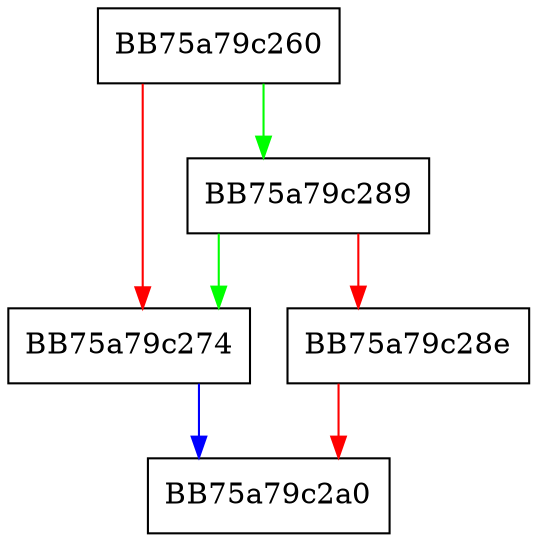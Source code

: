 digraph fgetpos {
  node [shape="box"];
  graph [splines=ortho];
  BB75a79c260 -> BB75a79c289 [color="green"];
  BB75a79c260 -> BB75a79c274 [color="red"];
  BB75a79c274 -> BB75a79c2a0 [color="blue"];
  BB75a79c289 -> BB75a79c274 [color="green"];
  BB75a79c289 -> BB75a79c28e [color="red"];
  BB75a79c28e -> BB75a79c2a0 [color="red"];
}